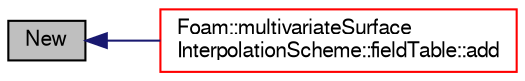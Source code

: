 digraph "New"
{
  bgcolor="transparent";
  edge [fontname="FreeSans",fontsize="10",labelfontname="FreeSans",labelfontsize="10"];
  node [fontname="FreeSans",fontsize="10",shape=record];
  rankdir="LR";
  Node64 [label="New",height=0.2,width=0.4,color="black", fillcolor="grey75", style="filled", fontcolor="black"];
  Node64 -> Node65 [dir="back",color="midnightblue",fontsize="10",style="solid",fontname="FreeSans"];
  Node65 [label="Foam::multivariateSurface\lInterpolationScheme::fieldTable::add",height=0.2,width=0.4,color="red",URL="$a23122.html#aacc7219ba767f127a3ceb7f18043e63f"];
}
